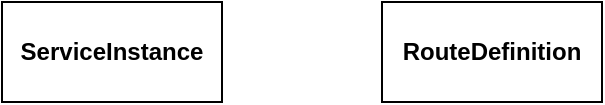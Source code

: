 <mxfile version="21.0.6" type="github">
  <diagram id="K4g5H_F3tM1JXKE1jrMc" name="Page-1">
    <mxGraphModel dx="1562" dy="829" grid="0" gridSize="10" guides="1" tooltips="1" connect="1" arrows="1" fold="1" page="1" pageScale="1" pageWidth="1200" pageHeight="1920" math="0" shadow="0">
      <root>
        <mxCell id="0" />
        <mxCell id="1" parent="0" />
        <mxCell id="Ua9frv4A8X41lf63DeU9-1" value="&lt;b&gt;ServiceInstance&lt;/b&gt;" style="html=1;whiteSpace=wrap;" vertex="1" parent="1">
          <mxGeometry x="108" y="373" width="110" height="50" as="geometry" />
        </mxCell>
        <mxCell id="Ua9frv4A8X41lf63DeU9-2" value="&lt;b&gt;RouteDefinition&lt;/b&gt;" style="html=1;whiteSpace=wrap;" vertex="1" parent="1">
          <mxGeometry x="298" y="373" width="110" height="50" as="geometry" />
        </mxCell>
      </root>
    </mxGraphModel>
  </diagram>
</mxfile>

